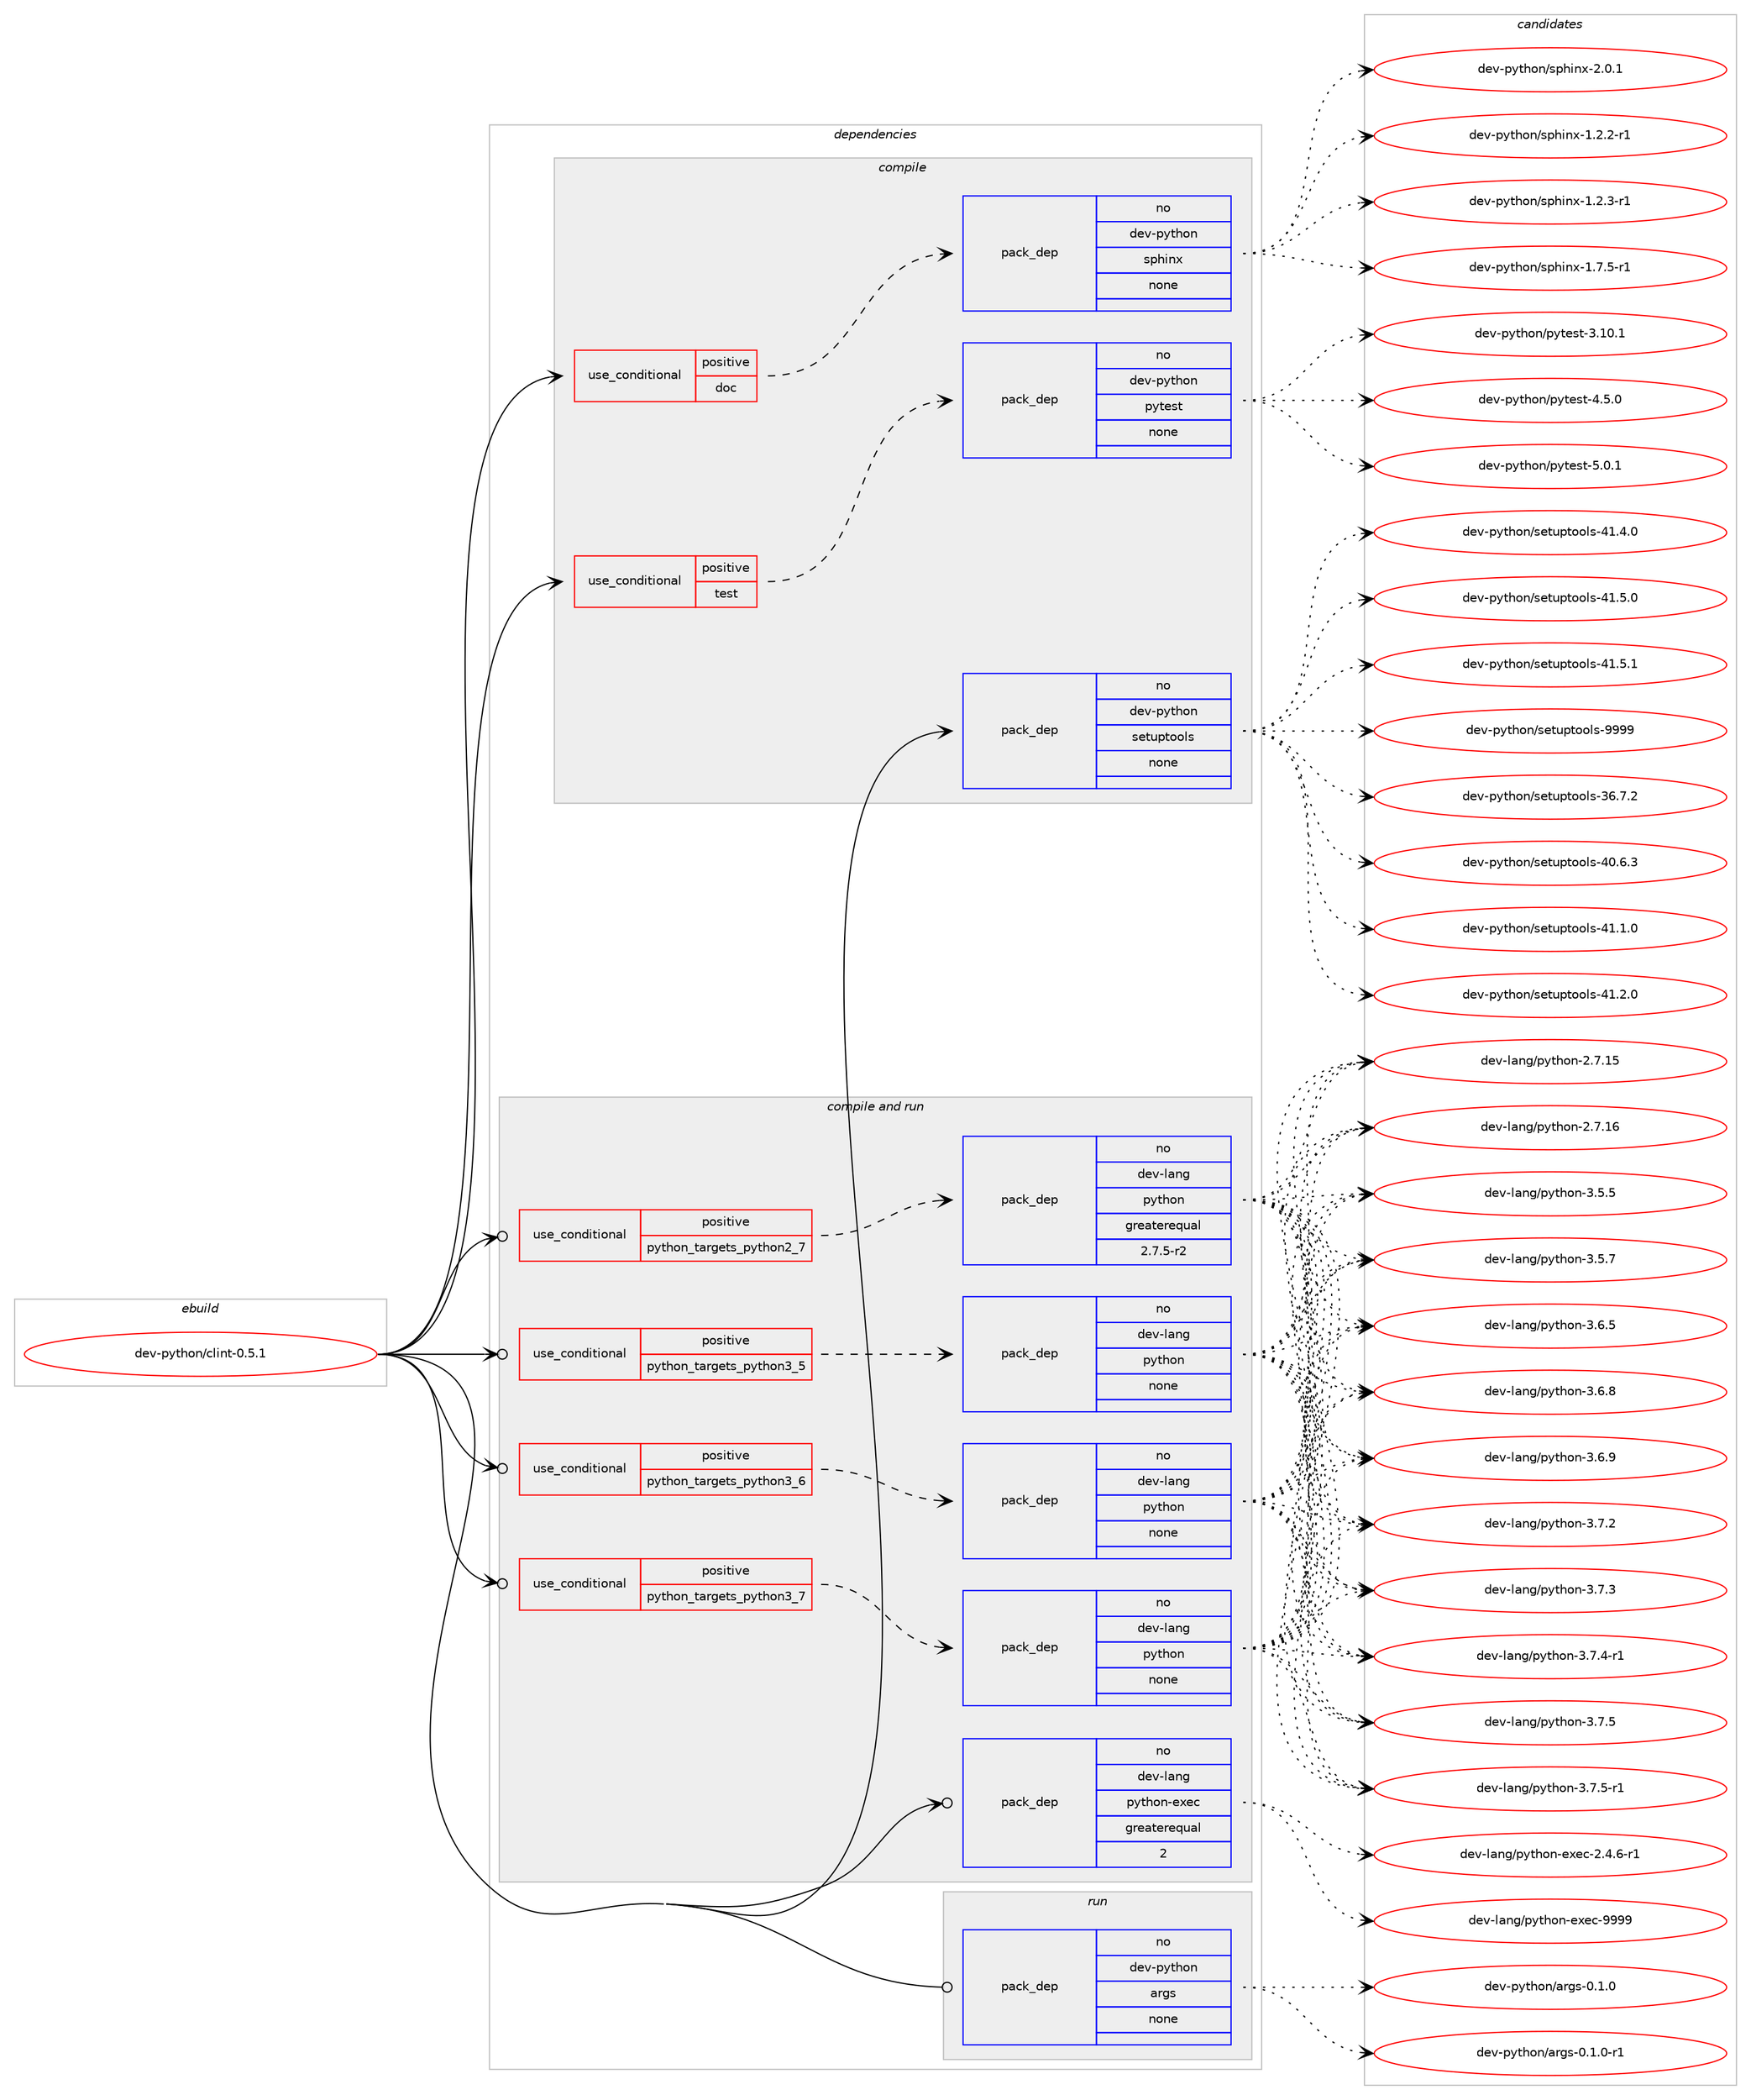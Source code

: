 digraph prolog {

# *************
# Graph options
# *************

newrank=true;
concentrate=true;
compound=true;
graph [rankdir=LR,fontname=Helvetica,fontsize=10,ranksep=1.5];#, ranksep=2.5, nodesep=0.2];
edge  [arrowhead=vee];
node  [fontname=Helvetica,fontsize=10];

# **********
# The ebuild
# **********

subgraph cluster_leftcol {
color=gray;
rank=same;
label=<<i>ebuild</i>>;
id [label="dev-python/clint-0.5.1", color=red, width=4, href="../dev-python/clint-0.5.1.svg"];
}

# ****************
# The dependencies
# ****************

subgraph cluster_midcol {
color=gray;
label=<<i>dependencies</i>>;
subgraph cluster_compile {
fillcolor="#eeeeee";
style=filled;
label=<<i>compile</i>>;
subgraph cond137644 {
dependency599275 [label=<<TABLE BORDER="0" CELLBORDER="1" CELLSPACING="0" CELLPADDING="4"><TR><TD ROWSPAN="3" CELLPADDING="10">use_conditional</TD></TR><TR><TD>positive</TD></TR><TR><TD>doc</TD></TR></TABLE>>, shape=none, color=red];
subgraph pack449852 {
dependency599276 [label=<<TABLE BORDER="0" CELLBORDER="1" CELLSPACING="0" CELLPADDING="4" WIDTH="220"><TR><TD ROWSPAN="6" CELLPADDING="30">pack_dep</TD></TR><TR><TD WIDTH="110">no</TD></TR><TR><TD>dev-python</TD></TR><TR><TD>sphinx</TD></TR><TR><TD>none</TD></TR><TR><TD></TD></TR></TABLE>>, shape=none, color=blue];
}
dependency599275:e -> dependency599276:w [weight=20,style="dashed",arrowhead="vee"];
}
id:e -> dependency599275:w [weight=20,style="solid",arrowhead="vee"];
subgraph cond137645 {
dependency599277 [label=<<TABLE BORDER="0" CELLBORDER="1" CELLSPACING="0" CELLPADDING="4"><TR><TD ROWSPAN="3" CELLPADDING="10">use_conditional</TD></TR><TR><TD>positive</TD></TR><TR><TD>test</TD></TR></TABLE>>, shape=none, color=red];
subgraph pack449853 {
dependency599278 [label=<<TABLE BORDER="0" CELLBORDER="1" CELLSPACING="0" CELLPADDING="4" WIDTH="220"><TR><TD ROWSPAN="6" CELLPADDING="30">pack_dep</TD></TR><TR><TD WIDTH="110">no</TD></TR><TR><TD>dev-python</TD></TR><TR><TD>pytest</TD></TR><TR><TD>none</TD></TR><TR><TD></TD></TR></TABLE>>, shape=none, color=blue];
}
dependency599277:e -> dependency599278:w [weight=20,style="dashed",arrowhead="vee"];
}
id:e -> dependency599277:w [weight=20,style="solid",arrowhead="vee"];
subgraph pack449854 {
dependency599279 [label=<<TABLE BORDER="0" CELLBORDER="1" CELLSPACING="0" CELLPADDING="4" WIDTH="220"><TR><TD ROWSPAN="6" CELLPADDING="30">pack_dep</TD></TR><TR><TD WIDTH="110">no</TD></TR><TR><TD>dev-python</TD></TR><TR><TD>setuptools</TD></TR><TR><TD>none</TD></TR><TR><TD></TD></TR></TABLE>>, shape=none, color=blue];
}
id:e -> dependency599279:w [weight=20,style="solid",arrowhead="vee"];
}
subgraph cluster_compileandrun {
fillcolor="#eeeeee";
style=filled;
label=<<i>compile and run</i>>;
subgraph cond137646 {
dependency599280 [label=<<TABLE BORDER="0" CELLBORDER="1" CELLSPACING="0" CELLPADDING="4"><TR><TD ROWSPAN="3" CELLPADDING="10">use_conditional</TD></TR><TR><TD>positive</TD></TR><TR><TD>python_targets_python2_7</TD></TR></TABLE>>, shape=none, color=red];
subgraph pack449855 {
dependency599281 [label=<<TABLE BORDER="0" CELLBORDER="1" CELLSPACING="0" CELLPADDING="4" WIDTH="220"><TR><TD ROWSPAN="6" CELLPADDING="30">pack_dep</TD></TR><TR><TD WIDTH="110">no</TD></TR><TR><TD>dev-lang</TD></TR><TR><TD>python</TD></TR><TR><TD>greaterequal</TD></TR><TR><TD>2.7.5-r2</TD></TR></TABLE>>, shape=none, color=blue];
}
dependency599280:e -> dependency599281:w [weight=20,style="dashed",arrowhead="vee"];
}
id:e -> dependency599280:w [weight=20,style="solid",arrowhead="odotvee"];
subgraph cond137647 {
dependency599282 [label=<<TABLE BORDER="0" CELLBORDER="1" CELLSPACING="0" CELLPADDING="4"><TR><TD ROWSPAN="3" CELLPADDING="10">use_conditional</TD></TR><TR><TD>positive</TD></TR><TR><TD>python_targets_python3_5</TD></TR></TABLE>>, shape=none, color=red];
subgraph pack449856 {
dependency599283 [label=<<TABLE BORDER="0" CELLBORDER="1" CELLSPACING="0" CELLPADDING="4" WIDTH="220"><TR><TD ROWSPAN="6" CELLPADDING="30">pack_dep</TD></TR><TR><TD WIDTH="110">no</TD></TR><TR><TD>dev-lang</TD></TR><TR><TD>python</TD></TR><TR><TD>none</TD></TR><TR><TD></TD></TR></TABLE>>, shape=none, color=blue];
}
dependency599282:e -> dependency599283:w [weight=20,style="dashed",arrowhead="vee"];
}
id:e -> dependency599282:w [weight=20,style="solid",arrowhead="odotvee"];
subgraph cond137648 {
dependency599284 [label=<<TABLE BORDER="0" CELLBORDER="1" CELLSPACING="0" CELLPADDING="4"><TR><TD ROWSPAN="3" CELLPADDING="10">use_conditional</TD></TR><TR><TD>positive</TD></TR><TR><TD>python_targets_python3_6</TD></TR></TABLE>>, shape=none, color=red];
subgraph pack449857 {
dependency599285 [label=<<TABLE BORDER="0" CELLBORDER="1" CELLSPACING="0" CELLPADDING="4" WIDTH="220"><TR><TD ROWSPAN="6" CELLPADDING="30">pack_dep</TD></TR><TR><TD WIDTH="110">no</TD></TR><TR><TD>dev-lang</TD></TR><TR><TD>python</TD></TR><TR><TD>none</TD></TR><TR><TD></TD></TR></TABLE>>, shape=none, color=blue];
}
dependency599284:e -> dependency599285:w [weight=20,style="dashed",arrowhead="vee"];
}
id:e -> dependency599284:w [weight=20,style="solid",arrowhead="odotvee"];
subgraph cond137649 {
dependency599286 [label=<<TABLE BORDER="0" CELLBORDER="1" CELLSPACING="0" CELLPADDING="4"><TR><TD ROWSPAN="3" CELLPADDING="10">use_conditional</TD></TR><TR><TD>positive</TD></TR><TR><TD>python_targets_python3_7</TD></TR></TABLE>>, shape=none, color=red];
subgraph pack449858 {
dependency599287 [label=<<TABLE BORDER="0" CELLBORDER="1" CELLSPACING="0" CELLPADDING="4" WIDTH="220"><TR><TD ROWSPAN="6" CELLPADDING="30">pack_dep</TD></TR><TR><TD WIDTH="110">no</TD></TR><TR><TD>dev-lang</TD></TR><TR><TD>python</TD></TR><TR><TD>none</TD></TR><TR><TD></TD></TR></TABLE>>, shape=none, color=blue];
}
dependency599286:e -> dependency599287:w [weight=20,style="dashed",arrowhead="vee"];
}
id:e -> dependency599286:w [weight=20,style="solid",arrowhead="odotvee"];
subgraph pack449859 {
dependency599288 [label=<<TABLE BORDER="0" CELLBORDER="1" CELLSPACING="0" CELLPADDING="4" WIDTH="220"><TR><TD ROWSPAN="6" CELLPADDING="30">pack_dep</TD></TR><TR><TD WIDTH="110">no</TD></TR><TR><TD>dev-lang</TD></TR><TR><TD>python-exec</TD></TR><TR><TD>greaterequal</TD></TR><TR><TD>2</TD></TR></TABLE>>, shape=none, color=blue];
}
id:e -> dependency599288:w [weight=20,style="solid",arrowhead="odotvee"];
}
subgraph cluster_run {
fillcolor="#eeeeee";
style=filled;
label=<<i>run</i>>;
subgraph pack449860 {
dependency599289 [label=<<TABLE BORDER="0" CELLBORDER="1" CELLSPACING="0" CELLPADDING="4" WIDTH="220"><TR><TD ROWSPAN="6" CELLPADDING="30">pack_dep</TD></TR><TR><TD WIDTH="110">no</TD></TR><TR><TD>dev-python</TD></TR><TR><TD>args</TD></TR><TR><TD>none</TD></TR><TR><TD></TD></TR></TABLE>>, shape=none, color=blue];
}
id:e -> dependency599289:w [weight=20,style="solid",arrowhead="odot"];
}
}

# **************
# The candidates
# **************

subgraph cluster_choices {
rank=same;
color=gray;
label=<<i>candidates</i>>;

subgraph choice449852 {
color=black;
nodesep=1;
choice10010111845112121116104111110471151121041051101204549465046504511449 [label="dev-python/sphinx-1.2.2-r1", color=red, width=4,href="../dev-python/sphinx-1.2.2-r1.svg"];
choice10010111845112121116104111110471151121041051101204549465046514511449 [label="dev-python/sphinx-1.2.3-r1", color=red, width=4,href="../dev-python/sphinx-1.2.3-r1.svg"];
choice10010111845112121116104111110471151121041051101204549465546534511449 [label="dev-python/sphinx-1.7.5-r1", color=red, width=4,href="../dev-python/sphinx-1.7.5-r1.svg"];
choice1001011184511212111610411111047115112104105110120455046484649 [label="dev-python/sphinx-2.0.1", color=red, width=4,href="../dev-python/sphinx-2.0.1.svg"];
dependency599276:e -> choice10010111845112121116104111110471151121041051101204549465046504511449:w [style=dotted,weight="100"];
dependency599276:e -> choice10010111845112121116104111110471151121041051101204549465046514511449:w [style=dotted,weight="100"];
dependency599276:e -> choice10010111845112121116104111110471151121041051101204549465546534511449:w [style=dotted,weight="100"];
dependency599276:e -> choice1001011184511212111610411111047115112104105110120455046484649:w [style=dotted,weight="100"];
}
subgraph choice449853 {
color=black;
nodesep=1;
choice100101118451121211161041111104711212111610111511645514649484649 [label="dev-python/pytest-3.10.1", color=red, width=4,href="../dev-python/pytest-3.10.1.svg"];
choice1001011184511212111610411111047112121116101115116455246534648 [label="dev-python/pytest-4.5.0", color=red, width=4,href="../dev-python/pytest-4.5.0.svg"];
choice1001011184511212111610411111047112121116101115116455346484649 [label="dev-python/pytest-5.0.1", color=red, width=4,href="../dev-python/pytest-5.0.1.svg"];
dependency599278:e -> choice100101118451121211161041111104711212111610111511645514649484649:w [style=dotted,weight="100"];
dependency599278:e -> choice1001011184511212111610411111047112121116101115116455246534648:w [style=dotted,weight="100"];
dependency599278:e -> choice1001011184511212111610411111047112121116101115116455346484649:w [style=dotted,weight="100"];
}
subgraph choice449854 {
color=black;
nodesep=1;
choice100101118451121211161041111104711510111611711211611111110811545515446554650 [label="dev-python/setuptools-36.7.2", color=red, width=4,href="../dev-python/setuptools-36.7.2.svg"];
choice100101118451121211161041111104711510111611711211611111110811545524846544651 [label="dev-python/setuptools-40.6.3", color=red, width=4,href="../dev-python/setuptools-40.6.3.svg"];
choice100101118451121211161041111104711510111611711211611111110811545524946494648 [label="dev-python/setuptools-41.1.0", color=red, width=4,href="../dev-python/setuptools-41.1.0.svg"];
choice100101118451121211161041111104711510111611711211611111110811545524946504648 [label="dev-python/setuptools-41.2.0", color=red, width=4,href="../dev-python/setuptools-41.2.0.svg"];
choice100101118451121211161041111104711510111611711211611111110811545524946524648 [label="dev-python/setuptools-41.4.0", color=red, width=4,href="../dev-python/setuptools-41.4.0.svg"];
choice100101118451121211161041111104711510111611711211611111110811545524946534648 [label="dev-python/setuptools-41.5.0", color=red, width=4,href="../dev-python/setuptools-41.5.0.svg"];
choice100101118451121211161041111104711510111611711211611111110811545524946534649 [label="dev-python/setuptools-41.5.1", color=red, width=4,href="../dev-python/setuptools-41.5.1.svg"];
choice10010111845112121116104111110471151011161171121161111111081154557575757 [label="dev-python/setuptools-9999", color=red, width=4,href="../dev-python/setuptools-9999.svg"];
dependency599279:e -> choice100101118451121211161041111104711510111611711211611111110811545515446554650:w [style=dotted,weight="100"];
dependency599279:e -> choice100101118451121211161041111104711510111611711211611111110811545524846544651:w [style=dotted,weight="100"];
dependency599279:e -> choice100101118451121211161041111104711510111611711211611111110811545524946494648:w [style=dotted,weight="100"];
dependency599279:e -> choice100101118451121211161041111104711510111611711211611111110811545524946504648:w [style=dotted,weight="100"];
dependency599279:e -> choice100101118451121211161041111104711510111611711211611111110811545524946524648:w [style=dotted,weight="100"];
dependency599279:e -> choice100101118451121211161041111104711510111611711211611111110811545524946534648:w [style=dotted,weight="100"];
dependency599279:e -> choice100101118451121211161041111104711510111611711211611111110811545524946534649:w [style=dotted,weight="100"];
dependency599279:e -> choice10010111845112121116104111110471151011161171121161111111081154557575757:w [style=dotted,weight="100"];
}
subgraph choice449855 {
color=black;
nodesep=1;
choice10010111845108971101034711212111610411111045504655464953 [label="dev-lang/python-2.7.15", color=red, width=4,href="../dev-lang/python-2.7.15.svg"];
choice10010111845108971101034711212111610411111045504655464954 [label="dev-lang/python-2.7.16", color=red, width=4,href="../dev-lang/python-2.7.16.svg"];
choice100101118451089711010347112121116104111110455146534653 [label="dev-lang/python-3.5.5", color=red, width=4,href="../dev-lang/python-3.5.5.svg"];
choice100101118451089711010347112121116104111110455146534655 [label="dev-lang/python-3.5.7", color=red, width=4,href="../dev-lang/python-3.5.7.svg"];
choice100101118451089711010347112121116104111110455146544653 [label="dev-lang/python-3.6.5", color=red, width=4,href="../dev-lang/python-3.6.5.svg"];
choice100101118451089711010347112121116104111110455146544656 [label="dev-lang/python-3.6.8", color=red, width=4,href="../dev-lang/python-3.6.8.svg"];
choice100101118451089711010347112121116104111110455146544657 [label="dev-lang/python-3.6.9", color=red, width=4,href="../dev-lang/python-3.6.9.svg"];
choice100101118451089711010347112121116104111110455146554650 [label="dev-lang/python-3.7.2", color=red, width=4,href="../dev-lang/python-3.7.2.svg"];
choice100101118451089711010347112121116104111110455146554651 [label="dev-lang/python-3.7.3", color=red, width=4,href="../dev-lang/python-3.7.3.svg"];
choice1001011184510897110103471121211161041111104551465546524511449 [label="dev-lang/python-3.7.4-r1", color=red, width=4,href="../dev-lang/python-3.7.4-r1.svg"];
choice100101118451089711010347112121116104111110455146554653 [label="dev-lang/python-3.7.5", color=red, width=4,href="../dev-lang/python-3.7.5.svg"];
choice1001011184510897110103471121211161041111104551465546534511449 [label="dev-lang/python-3.7.5-r1", color=red, width=4,href="../dev-lang/python-3.7.5-r1.svg"];
dependency599281:e -> choice10010111845108971101034711212111610411111045504655464953:w [style=dotted,weight="100"];
dependency599281:e -> choice10010111845108971101034711212111610411111045504655464954:w [style=dotted,weight="100"];
dependency599281:e -> choice100101118451089711010347112121116104111110455146534653:w [style=dotted,weight="100"];
dependency599281:e -> choice100101118451089711010347112121116104111110455146534655:w [style=dotted,weight="100"];
dependency599281:e -> choice100101118451089711010347112121116104111110455146544653:w [style=dotted,weight="100"];
dependency599281:e -> choice100101118451089711010347112121116104111110455146544656:w [style=dotted,weight="100"];
dependency599281:e -> choice100101118451089711010347112121116104111110455146544657:w [style=dotted,weight="100"];
dependency599281:e -> choice100101118451089711010347112121116104111110455146554650:w [style=dotted,weight="100"];
dependency599281:e -> choice100101118451089711010347112121116104111110455146554651:w [style=dotted,weight="100"];
dependency599281:e -> choice1001011184510897110103471121211161041111104551465546524511449:w [style=dotted,weight="100"];
dependency599281:e -> choice100101118451089711010347112121116104111110455146554653:w [style=dotted,weight="100"];
dependency599281:e -> choice1001011184510897110103471121211161041111104551465546534511449:w [style=dotted,weight="100"];
}
subgraph choice449856 {
color=black;
nodesep=1;
choice10010111845108971101034711212111610411111045504655464953 [label="dev-lang/python-2.7.15", color=red, width=4,href="../dev-lang/python-2.7.15.svg"];
choice10010111845108971101034711212111610411111045504655464954 [label="dev-lang/python-2.7.16", color=red, width=4,href="../dev-lang/python-2.7.16.svg"];
choice100101118451089711010347112121116104111110455146534653 [label="dev-lang/python-3.5.5", color=red, width=4,href="../dev-lang/python-3.5.5.svg"];
choice100101118451089711010347112121116104111110455146534655 [label="dev-lang/python-3.5.7", color=red, width=4,href="../dev-lang/python-3.5.7.svg"];
choice100101118451089711010347112121116104111110455146544653 [label="dev-lang/python-3.6.5", color=red, width=4,href="../dev-lang/python-3.6.5.svg"];
choice100101118451089711010347112121116104111110455146544656 [label="dev-lang/python-3.6.8", color=red, width=4,href="../dev-lang/python-3.6.8.svg"];
choice100101118451089711010347112121116104111110455146544657 [label="dev-lang/python-3.6.9", color=red, width=4,href="../dev-lang/python-3.6.9.svg"];
choice100101118451089711010347112121116104111110455146554650 [label="dev-lang/python-3.7.2", color=red, width=4,href="../dev-lang/python-3.7.2.svg"];
choice100101118451089711010347112121116104111110455146554651 [label="dev-lang/python-3.7.3", color=red, width=4,href="../dev-lang/python-3.7.3.svg"];
choice1001011184510897110103471121211161041111104551465546524511449 [label="dev-lang/python-3.7.4-r1", color=red, width=4,href="../dev-lang/python-3.7.4-r1.svg"];
choice100101118451089711010347112121116104111110455146554653 [label="dev-lang/python-3.7.5", color=red, width=4,href="../dev-lang/python-3.7.5.svg"];
choice1001011184510897110103471121211161041111104551465546534511449 [label="dev-lang/python-3.7.5-r1", color=red, width=4,href="../dev-lang/python-3.7.5-r1.svg"];
dependency599283:e -> choice10010111845108971101034711212111610411111045504655464953:w [style=dotted,weight="100"];
dependency599283:e -> choice10010111845108971101034711212111610411111045504655464954:w [style=dotted,weight="100"];
dependency599283:e -> choice100101118451089711010347112121116104111110455146534653:w [style=dotted,weight="100"];
dependency599283:e -> choice100101118451089711010347112121116104111110455146534655:w [style=dotted,weight="100"];
dependency599283:e -> choice100101118451089711010347112121116104111110455146544653:w [style=dotted,weight="100"];
dependency599283:e -> choice100101118451089711010347112121116104111110455146544656:w [style=dotted,weight="100"];
dependency599283:e -> choice100101118451089711010347112121116104111110455146544657:w [style=dotted,weight="100"];
dependency599283:e -> choice100101118451089711010347112121116104111110455146554650:w [style=dotted,weight="100"];
dependency599283:e -> choice100101118451089711010347112121116104111110455146554651:w [style=dotted,weight="100"];
dependency599283:e -> choice1001011184510897110103471121211161041111104551465546524511449:w [style=dotted,weight="100"];
dependency599283:e -> choice100101118451089711010347112121116104111110455146554653:w [style=dotted,weight="100"];
dependency599283:e -> choice1001011184510897110103471121211161041111104551465546534511449:w [style=dotted,weight="100"];
}
subgraph choice449857 {
color=black;
nodesep=1;
choice10010111845108971101034711212111610411111045504655464953 [label="dev-lang/python-2.7.15", color=red, width=4,href="../dev-lang/python-2.7.15.svg"];
choice10010111845108971101034711212111610411111045504655464954 [label="dev-lang/python-2.7.16", color=red, width=4,href="../dev-lang/python-2.7.16.svg"];
choice100101118451089711010347112121116104111110455146534653 [label="dev-lang/python-3.5.5", color=red, width=4,href="../dev-lang/python-3.5.5.svg"];
choice100101118451089711010347112121116104111110455146534655 [label="dev-lang/python-3.5.7", color=red, width=4,href="../dev-lang/python-3.5.7.svg"];
choice100101118451089711010347112121116104111110455146544653 [label="dev-lang/python-3.6.5", color=red, width=4,href="../dev-lang/python-3.6.5.svg"];
choice100101118451089711010347112121116104111110455146544656 [label="dev-lang/python-3.6.8", color=red, width=4,href="../dev-lang/python-3.6.8.svg"];
choice100101118451089711010347112121116104111110455146544657 [label="dev-lang/python-3.6.9", color=red, width=4,href="../dev-lang/python-3.6.9.svg"];
choice100101118451089711010347112121116104111110455146554650 [label="dev-lang/python-3.7.2", color=red, width=4,href="../dev-lang/python-3.7.2.svg"];
choice100101118451089711010347112121116104111110455146554651 [label="dev-lang/python-3.7.3", color=red, width=4,href="../dev-lang/python-3.7.3.svg"];
choice1001011184510897110103471121211161041111104551465546524511449 [label="dev-lang/python-3.7.4-r1", color=red, width=4,href="../dev-lang/python-3.7.4-r1.svg"];
choice100101118451089711010347112121116104111110455146554653 [label="dev-lang/python-3.7.5", color=red, width=4,href="../dev-lang/python-3.7.5.svg"];
choice1001011184510897110103471121211161041111104551465546534511449 [label="dev-lang/python-3.7.5-r1", color=red, width=4,href="../dev-lang/python-3.7.5-r1.svg"];
dependency599285:e -> choice10010111845108971101034711212111610411111045504655464953:w [style=dotted,weight="100"];
dependency599285:e -> choice10010111845108971101034711212111610411111045504655464954:w [style=dotted,weight="100"];
dependency599285:e -> choice100101118451089711010347112121116104111110455146534653:w [style=dotted,weight="100"];
dependency599285:e -> choice100101118451089711010347112121116104111110455146534655:w [style=dotted,weight="100"];
dependency599285:e -> choice100101118451089711010347112121116104111110455146544653:w [style=dotted,weight="100"];
dependency599285:e -> choice100101118451089711010347112121116104111110455146544656:w [style=dotted,weight="100"];
dependency599285:e -> choice100101118451089711010347112121116104111110455146544657:w [style=dotted,weight="100"];
dependency599285:e -> choice100101118451089711010347112121116104111110455146554650:w [style=dotted,weight="100"];
dependency599285:e -> choice100101118451089711010347112121116104111110455146554651:w [style=dotted,weight="100"];
dependency599285:e -> choice1001011184510897110103471121211161041111104551465546524511449:w [style=dotted,weight="100"];
dependency599285:e -> choice100101118451089711010347112121116104111110455146554653:w [style=dotted,weight="100"];
dependency599285:e -> choice1001011184510897110103471121211161041111104551465546534511449:w [style=dotted,weight="100"];
}
subgraph choice449858 {
color=black;
nodesep=1;
choice10010111845108971101034711212111610411111045504655464953 [label="dev-lang/python-2.7.15", color=red, width=4,href="../dev-lang/python-2.7.15.svg"];
choice10010111845108971101034711212111610411111045504655464954 [label="dev-lang/python-2.7.16", color=red, width=4,href="../dev-lang/python-2.7.16.svg"];
choice100101118451089711010347112121116104111110455146534653 [label="dev-lang/python-3.5.5", color=red, width=4,href="../dev-lang/python-3.5.5.svg"];
choice100101118451089711010347112121116104111110455146534655 [label="dev-lang/python-3.5.7", color=red, width=4,href="../dev-lang/python-3.5.7.svg"];
choice100101118451089711010347112121116104111110455146544653 [label="dev-lang/python-3.6.5", color=red, width=4,href="../dev-lang/python-3.6.5.svg"];
choice100101118451089711010347112121116104111110455146544656 [label="dev-lang/python-3.6.8", color=red, width=4,href="../dev-lang/python-3.6.8.svg"];
choice100101118451089711010347112121116104111110455146544657 [label="dev-lang/python-3.6.9", color=red, width=4,href="../dev-lang/python-3.6.9.svg"];
choice100101118451089711010347112121116104111110455146554650 [label="dev-lang/python-3.7.2", color=red, width=4,href="../dev-lang/python-3.7.2.svg"];
choice100101118451089711010347112121116104111110455146554651 [label="dev-lang/python-3.7.3", color=red, width=4,href="../dev-lang/python-3.7.3.svg"];
choice1001011184510897110103471121211161041111104551465546524511449 [label="dev-lang/python-3.7.4-r1", color=red, width=4,href="../dev-lang/python-3.7.4-r1.svg"];
choice100101118451089711010347112121116104111110455146554653 [label="dev-lang/python-3.7.5", color=red, width=4,href="../dev-lang/python-3.7.5.svg"];
choice1001011184510897110103471121211161041111104551465546534511449 [label="dev-lang/python-3.7.5-r1", color=red, width=4,href="../dev-lang/python-3.7.5-r1.svg"];
dependency599287:e -> choice10010111845108971101034711212111610411111045504655464953:w [style=dotted,weight="100"];
dependency599287:e -> choice10010111845108971101034711212111610411111045504655464954:w [style=dotted,weight="100"];
dependency599287:e -> choice100101118451089711010347112121116104111110455146534653:w [style=dotted,weight="100"];
dependency599287:e -> choice100101118451089711010347112121116104111110455146534655:w [style=dotted,weight="100"];
dependency599287:e -> choice100101118451089711010347112121116104111110455146544653:w [style=dotted,weight="100"];
dependency599287:e -> choice100101118451089711010347112121116104111110455146544656:w [style=dotted,weight="100"];
dependency599287:e -> choice100101118451089711010347112121116104111110455146544657:w [style=dotted,weight="100"];
dependency599287:e -> choice100101118451089711010347112121116104111110455146554650:w [style=dotted,weight="100"];
dependency599287:e -> choice100101118451089711010347112121116104111110455146554651:w [style=dotted,weight="100"];
dependency599287:e -> choice1001011184510897110103471121211161041111104551465546524511449:w [style=dotted,weight="100"];
dependency599287:e -> choice100101118451089711010347112121116104111110455146554653:w [style=dotted,weight="100"];
dependency599287:e -> choice1001011184510897110103471121211161041111104551465546534511449:w [style=dotted,weight="100"];
}
subgraph choice449859 {
color=black;
nodesep=1;
choice10010111845108971101034711212111610411111045101120101994550465246544511449 [label="dev-lang/python-exec-2.4.6-r1", color=red, width=4,href="../dev-lang/python-exec-2.4.6-r1.svg"];
choice10010111845108971101034711212111610411111045101120101994557575757 [label="dev-lang/python-exec-9999", color=red, width=4,href="../dev-lang/python-exec-9999.svg"];
dependency599288:e -> choice10010111845108971101034711212111610411111045101120101994550465246544511449:w [style=dotted,weight="100"];
dependency599288:e -> choice10010111845108971101034711212111610411111045101120101994557575757:w [style=dotted,weight="100"];
}
subgraph choice449860 {
color=black;
nodesep=1;
choice100101118451121211161041111104797114103115454846494648 [label="dev-python/args-0.1.0", color=red, width=4,href="../dev-python/args-0.1.0.svg"];
choice1001011184511212111610411111047971141031154548464946484511449 [label="dev-python/args-0.1.0-r1", color=red, width=4,href="../dev-python/args-0.1.0-r1.svg"];
dependency599289:e -> choice100101118451121211161041111104797114103115454846494648:w [style=dotted,weight="100"];
dependency599289:e -> choice1001011184511212111610411111047971141031154548464946484511449:w [style=dotted,weight="100"];
}
}

}
